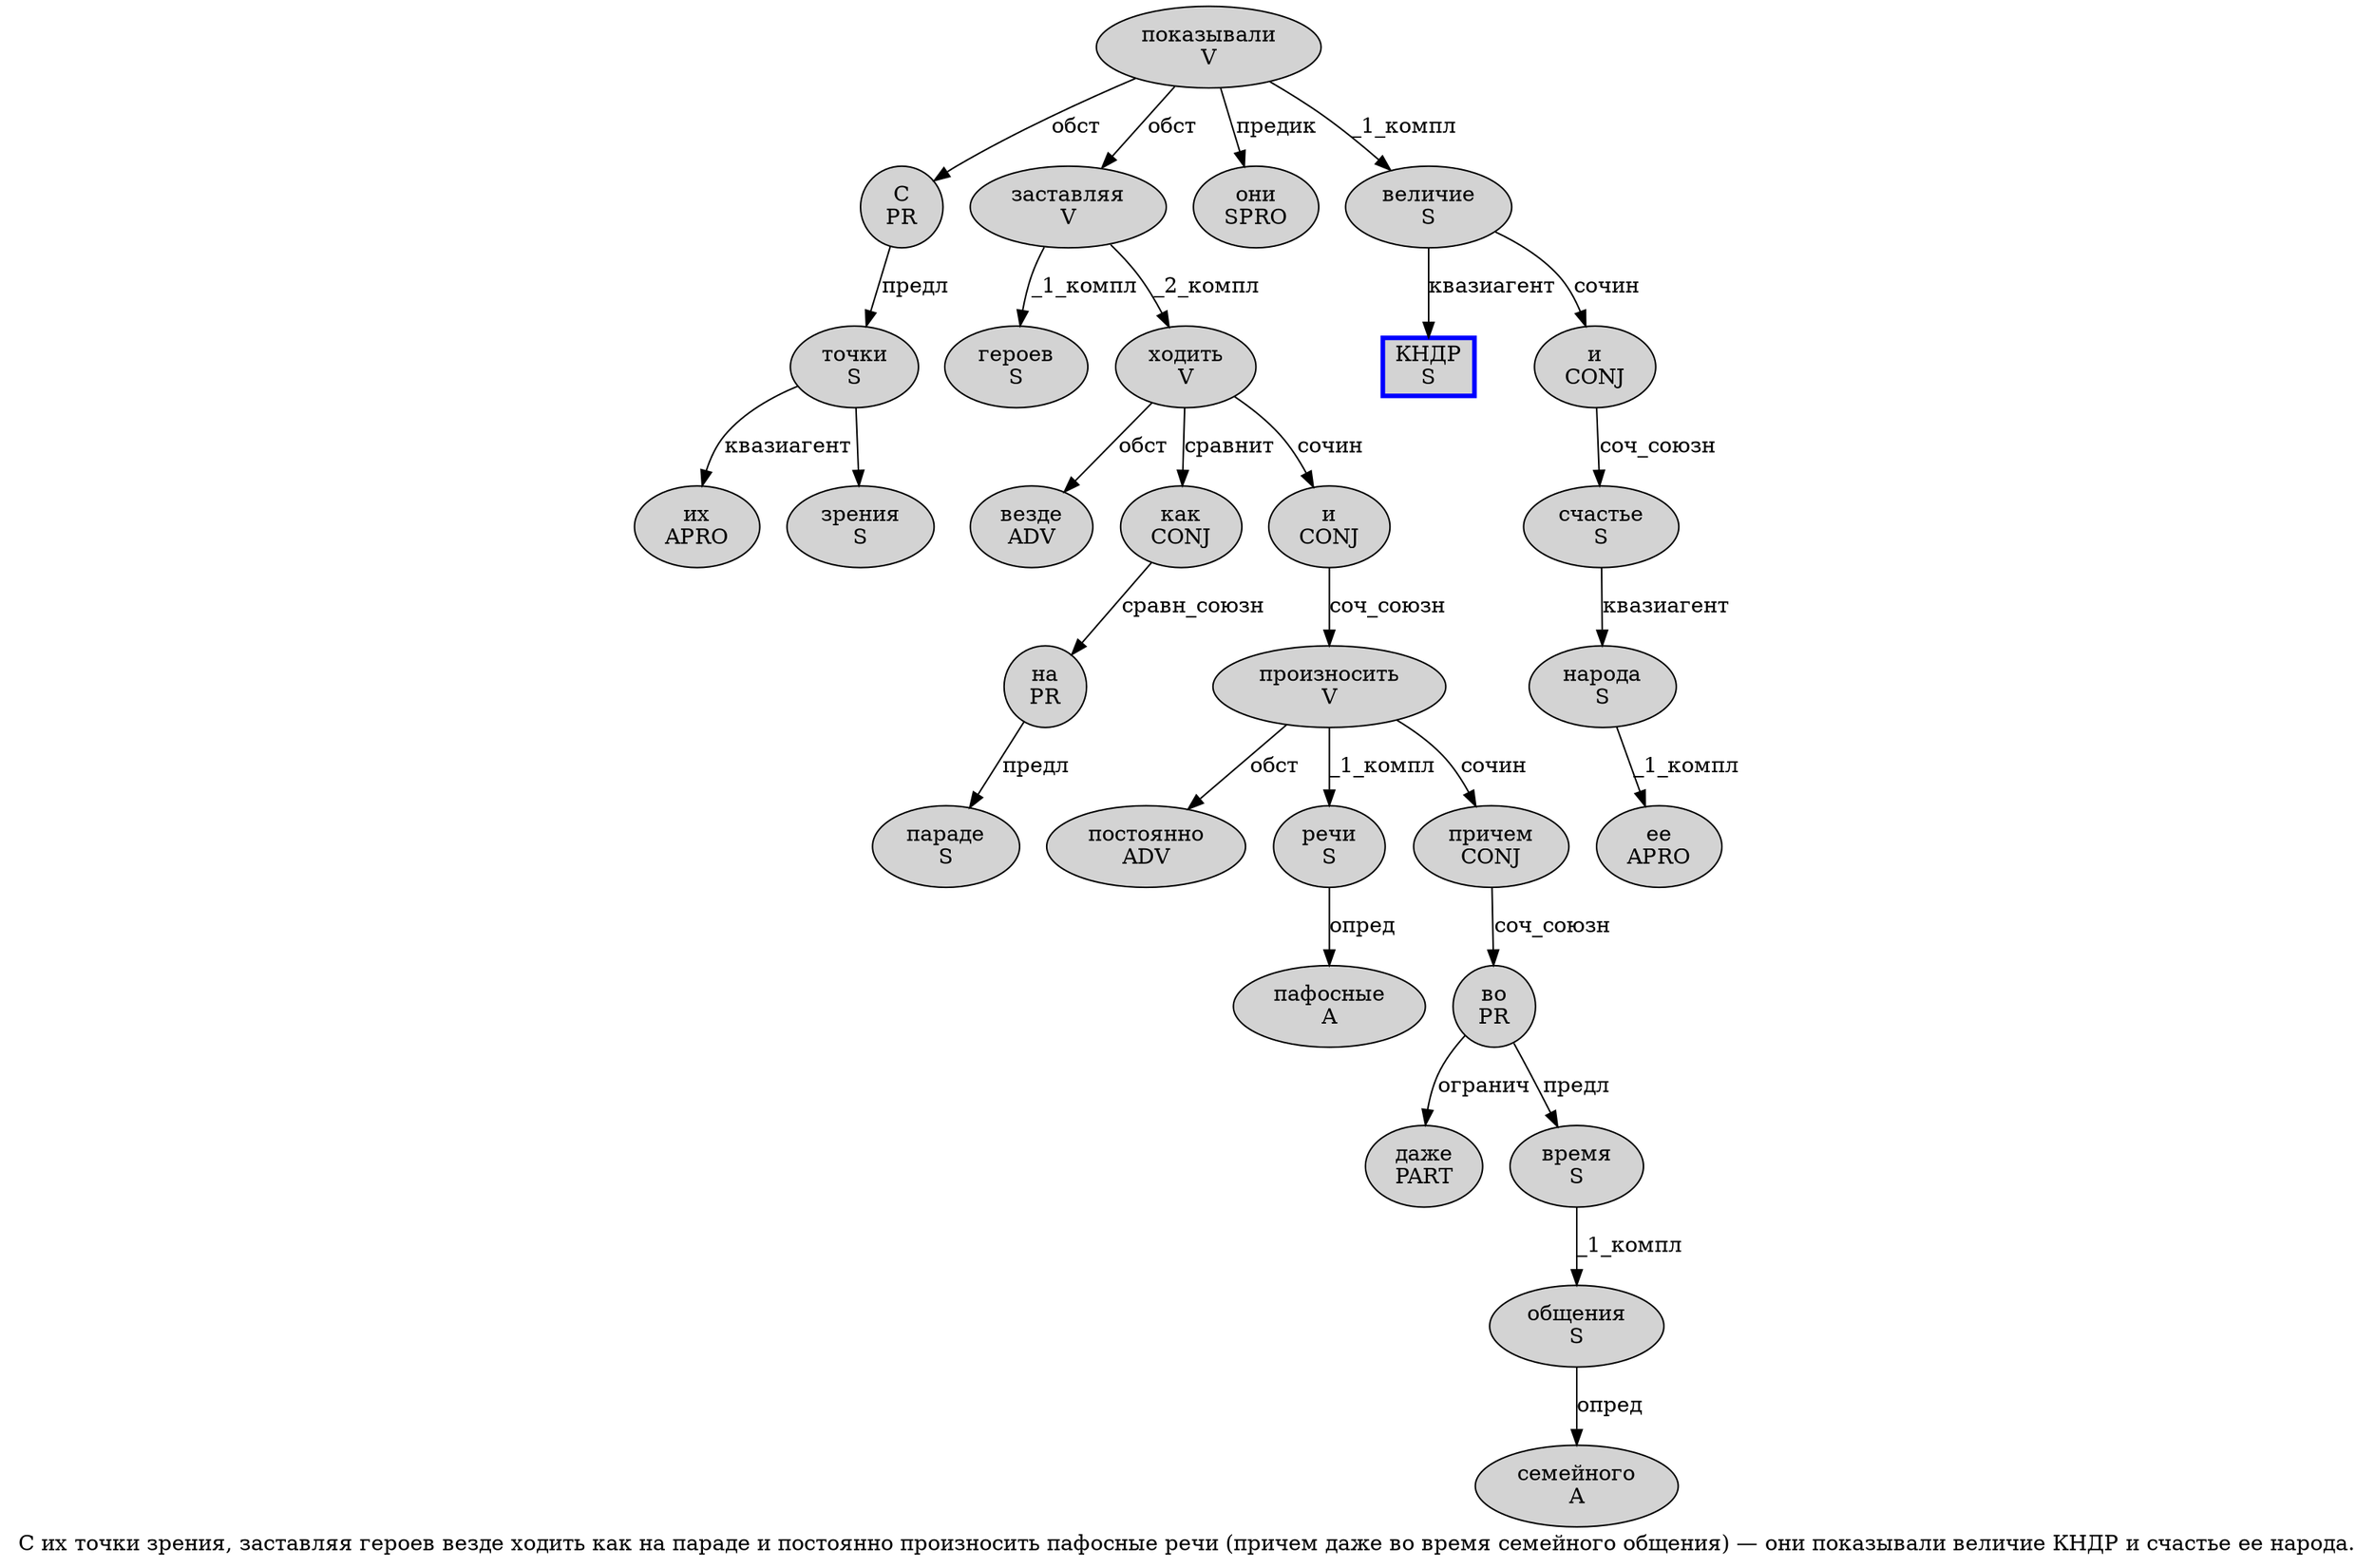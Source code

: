 digraph SENTENCE_1948 {
	graph [label="С их точки зрения, заставляя героев везде ходить как на параде и постоянно произносить пафосные речи (причем даже во время семейного общения) — они показывали величие КНДР и счастье ее народа."]
	node [style=filled]
		0 [label="С
PR" color="" fillcolor=lightgray penwidth=1 shape=ellipse]
		1 [label="их
APRO" color="" fillcolor=lightgray penwidth=1 shape=ellipse]
		2 [label="точки
S" color="" fillcolor=lightgray penwidth=1 shape=ellipse]
		3 [label="зрения
S" color="" fillcolor=lightgray penwidth=1 shape=ellipse]
		5 [label="заставляя
V" color="" fillcolor=lightgray penwidth=1 shape=ellipse]
		6 [label="героев
S" color="" fillcolor=lightgray penwidth=1 shape=ellipse]
		7 [label="везде
ADV" color="" fillcolor=lightgray penwidth=1 shape=ellipse]
		8 [label="ходить
V" color="" fillcolor=lightgray penwidth=1 shape=ellipse]
		9 [label="как
CONJ" color="" fillcolor=lightgray penwidth=1 shape=ellipse]
		10 [label="на
PR" color="" fillcolor=lightgray penwidth=1 shape=ellipse]
		11 [label="параде
S" color="" fillcolor=lightgray penwidth=1 shape=ellipse]
		12 [label="и
CONJ" color="" fillcolor=lightgray penwidth=1 shape=ellipse]
		13 [label="постоянно
ADV" color="" fillcolor=lightgray penwidth=1 shape=ellipse]
		14 [label="произносить
V" color="" fillcolor=lightgray penwidth=1 shape=ellipse]
		15 [label="пафосные
A" color="" fillcolor=lightgray penwidth=1 shape=ellipse]
		16 [label="речи
S" color="" fillcolor=lightgray penwidth=1 shape=ellipse]
		18 [label="причем
CONJ" color="" fillcolor=lightgray penwidth=1 shape=ellipse]
		19 [label="даже
PART" color="" fillcolor=lightgray penwidth=1 shape=ellipse]
		20 [label="во
PR" color="" fillcolor=lightgray penwidth=1 shape=ellipse]
		21 [label="время
S" color="" fillcolor=lightgray penwidth=1 shape=ellipse]
		22 [label="семейного
A" color="" fillcolor=lightgray penwidth=1 shape=ellipse]
		23 [label="общения
S" color="" fillcolor=lightgray penwidth=1 shape=ellipse]
		26 [label="они
SPRO" color="" fillcolor=lightgray penwidth=1 shape=ellipse]
		27 [label="показывали
V" color="" fillcolor=lightgray penwidth=1 shape=ellipse]
		28 [label="величие
S" color="" fillcolor=lightgray penwidth=1 shape=ellipse]
		29 [label="КНДР
S" color=blue fillcolor=lightgray penwidth=3 shape=box]
		30 [label="и
CONJ" color="" fillcolor=lightgray penwidth=1 shape=ellipse]
		31 [label="счастье
S" color="" fillcolor=lightgray penwidth=1 shape=ellipse]
		32 [label="ее
APRO" color="" fillcolor=lightgray penwidth=1 shape=ellipse]
		33 [label="народа
S" color="" fillcolor=lightgray penwidth=1 shape=ellipse]
			12 -> 14 [label="соч_союзн"]
			18 -> 20 [label="соч_союзн"]
			21 -> 23 [label="_1_компл"]
			16 -> 15 [label="опред"]
			10 -> 11 [label="предл"]
			31 -> 33 [label="квазиагент"]
			14 -> 13 [label="обст"]
			14 -> 16 [label="_1_компл"]
			14 -> 18 [label="сочин"]
			8 -> 7 [label="обст"]
			8 -> 9 [label="сравнит"]
			8 -> 12 [label="сочин"]
			27 -> 0 [label="обст"]
			27 -> 5 [label="обст"]
			27 -> 26 [label="предик"]
			27 -> 28 [label="_1_компл"]
			5 -> 6 [label="_1_компл"]
			5 -> 8 [label="_2_компл"]
			9 -> 10 [label="сравн_союзн"]
			30 -> 31 [label="соч_союзн"]
			2 -> 1 [label="квазиагент"]
			2 -> 3
			28 -> 29 [label="квазиагент"]
			28 -> 30 [label="сочин"]
			0 -> 2 [label="предл"]
			23 -> 22 [label="опред"]
			33 -> 32 [label="_1_компл"]
			20 -> 19 [label="огранич"]
			20 -> 21 [label="предл"]
}